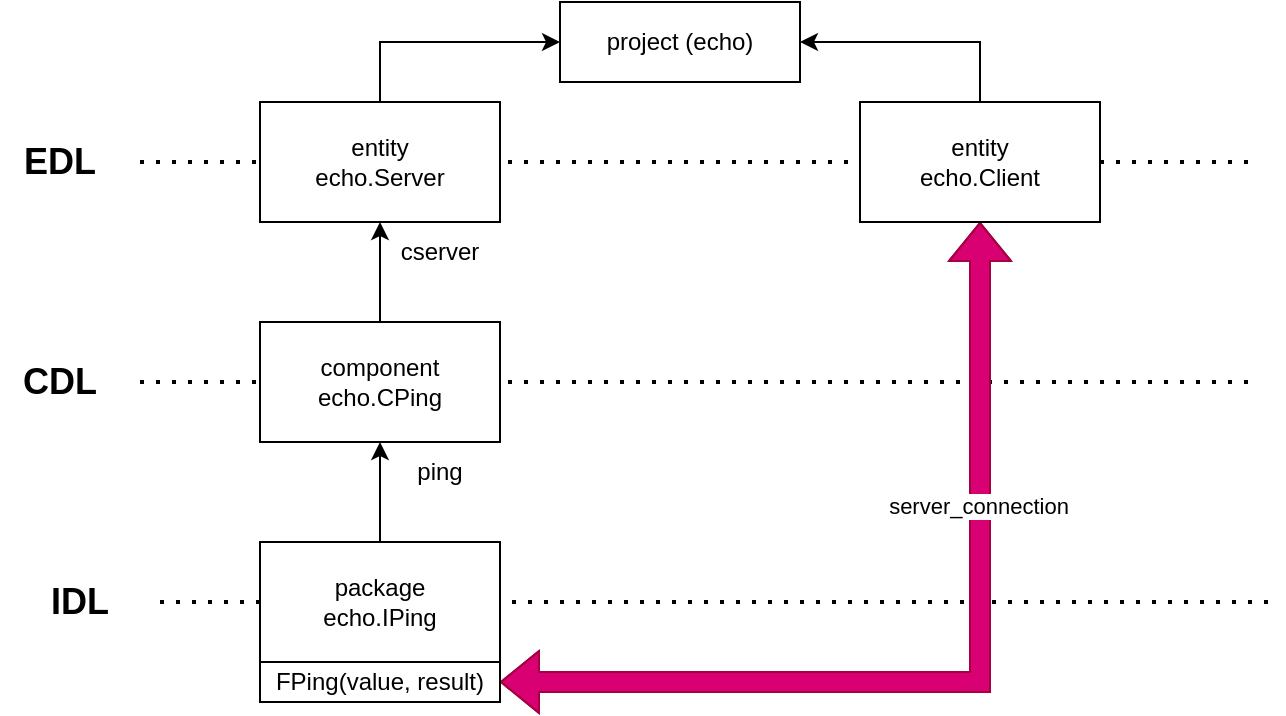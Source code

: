 <mxfile version="21.1.7" type="device">
  <diagram id="C5RBs43oDa-KdzZeNtuy" name="Page-1">
    <mxGraphModel dx="1434" dy="827" grid="1" gridSize="10" guides="1" tooltips="1" connect="1" arrows="1" fold="1" page="1" pageScale="1" pageWidth="827" pageHeight="1169" math="0" shadow="0">
      <root>
        <mxCell id="WIyWlLk6GJQsqaUBKTNV-0" />
        <mxCell id="WIyWlLk6GJQsqaUBKTNV-1" parent="WIyWlLk6GJQsqaUBKTNV-0" />
        <mxCell id="LCkXcD4m9W_phNAqdELi-14" value="" style="endArrow=none;dashed=1;html=1;dashPattern=1 3;strokeWidth=2;rounded=0;" edge="1" parent="WIyWlLk6GJQsqaUBKTNV-1">
          <mxGeometry width="50" height="50" relative="1" as="geometry">
            <mxPoint x="130" y="340" as="sourcePoint" />
            <mxPoint x="690" y="340" as="targetPoint" />
          </mxGeometry>
        </mxCell>
        <mxCell id="LCkXcD4m9W_phNAqdELi-10" value="" style="endArrow=none;dashed=1;html=1;dashPattern=1 3;strokeWidth=2;rounded=0;" edge="1" parent="WIyWlLk6GJQsqaUBKTNV-1">
          <mxGeometry width="50" height="50" relative="1" as="geometry">
            <mxPoint x="120" y="230" as="sourcePoint" />
            <mxPoint x="680" y="230" as="targetPoint" />
          </mxGeometry>
        </mxCell>
        <mxCell id="LCkXcD4m9W_phNAqdELi-4" value="" style="endArrow=none;dashed=1;html=1;dashPattern=1 3;strokeWidth=2;rounded=0;" edge="1" parent="WIyWlLk6GJQsqaUBKTNV-1">
          <mxGeometry width="50" height="50" relative="1" as="geometry">
            <mxPoint x="120" y="120" as="sourcePoint" />
            <mxPoint x="680" y="120" as="targetPoint" />
          </mxGeometry>
        </mxCell>
        <mxCell id="LCkXcD4m9W_phNAqdELi-0" value="project (echo)" style="rounded=0;whiteSpace=wrap;html=1;" vertex="1" parent="WIyWlLk6GJQsqaUBKTNV-1">
          <mxGeometry x="330" y="40" width="120" height="40" as="geometry" />
        </mxCell>
        <mxCell id="LCkXcD4m9W_phNAqdELi-18" style="edgeStyle=orthogonalEdgeStyle;rounded=0;orthogonalLoop=1;jettySize=auto;html=1;exitX=0.5;exitY=0;exitDx=0;exitDy=0;entryX=1;entryY=0.5;entryDx=0;entryDy=0;" edge="1" parent="WIyWlLk6GJQsqaUBKTNV-1" source="LCkXcD4m9W_phNAqdELi-1" target="LCkXcD4m9W_phNAqdELi-0">
          <mxGeometry relative="1" as="geometry" />
        </mxCell>
        <mxCell id="LCkXcD4m9W_phNAqdELi-19" style="edgeStyle=orthogonalEdgeStyle;rounded=0;orthogonalLoop=1;jettySize=auto;html=1;exitX=0.5;exitY=1;exitDx=0;exitDy=0;entryX=1;entryY=0.5;entryDx=0;entryDy=0;fillColor=#d80073;strokeColor=#A50040;shape=flexArrow;startArrow=block;" edge="1" parent="WIyWlLk6GJQsqaUBKTNV-1" source="LCkXcD4m9W_phNAqdELi-1" target="LCkXcD4m9W_phNAqdELi-16">
          <mxGeometry relative="1" as="geometry" />
        </mxCell>
        <mxCell id="LCkXcD4m9W_phNAqdELi-20" value="server_connection" style="edgeLabel;html=1;align=center;verticalAlign=middle;resizable=0;points=[];" vertex="1" connectable="0" parent="LCkXcD4m9W_phNAqdELi-19">
          <mxGeometry x="-0.396" y="-1" relative="1" as="geometry">
            <mxPoint as="offset" />
          </mxGeometry>
        </mxCell>
        <mxCell id="LCkXcD4m9W_phNAqdELi-1" value="entity &lt;br&gt;echo.Client" style="rounded=0;whiteSpace=wrap;html=1;" vertex="1" parent="WIyWlLk6GJQsqaUBKTNV-1">
          <mxGeometry x="480" y="90" width="120" height="60" as="geometry" />
        </mxCell>
        <mxCell id="LCkXcD4m9W_phNAqdELi-17" style="edgeStyle=orthogonalEdgeStyle;rounded=0;orthogonalLoop=1;jettySize=auto;html=1;exitX=0.5;exitY=0;exitDx=0;exitDy=0;entryX=0;entryY=0.5;entryDx=0;entryDy=0;" edge="1" parent="WIyWlLk6GJQsqaUBKTNV-1" source="LCkXcD4m9W_phNAqdELi-2" target="LCkXcD4m9W_phNAqdELi-0">
          <mxGeometry relative="1" as="geometry" />
        </mxCell>
        <mxCell id="LCkXcD4m9W_phNAqdELi-2" value="entity &lt;br&gt;echo.Server" style="rounded=0;whiteSpace=wrap;html=1;" vertex="1" parent="WIyWlLk6GJQsqaUBKTNV-1">
          <mxGeometry x="180" y="90" width="120" height="60" as="geometry" />
        </mxCell>
        <mxCell id="LCkXcD4m9W_phNAqdELi-3" value="&lt;font style=&quot;font-size: 18px;&quot;&gt;&lt;b&gt;EDL&lt;/b&gt;&lt;/font&gt;" style="text;html=1;strokeColor=none;fillColor=none;align=center;verticalAlign=middle;whiteSpace=wrap;rounded=0;" vertex="1" parent="WIyWlLk6GJQsqaUBKTNV-1">
          <mxGeometry x="50" y="105" width="60" height="30" as="geometry" />
        </mxCell>
        <mxCell id="LCkXcD4m9W_phNAqdELi-7" style="edgeStyle=orthogonalEdgeStyle;rounded=0;orthogonalLoop=1;jettySize=auto;html=1;exitX=0.5;exitY=0;exitDx=0;exitDy=0;entryX=0.5;entryY=1;entryDx=0;entryDy=0;" edge="1" parent="WIyWlLk6GJQsqaUBKTNV-1" source="LCkXcD4m9W_phNAqdELi-6" target="LCkXcD4m9W_phNAqdELi-2">
          <mxGeometry relative="1" as="geometry" />
        </mxCell>
        <mxCell id="LCkXcD4m9W_phNAqdELi-6" value="component&lt;br&gt;echo.CPing" style="rounded=0;whiteSpace=wrap;html=1;" vertex="1" parent="WIyWlLk6GJQsqaUBKTNV-1">
          <mxGeometry x="180" y="200" width="120" height="60" as="geometry" />
        </mxCell>
        <mxCell id="LCkXcD4m9W_phNAqdELi-8" value="cserver" style="text;html=1;strokeColor=none;fillColor=none;align=center;verticalAlign=middle;whiteSpace=wrap;rounded=0;" vertex="1" parent="WIyWlLk6GJQsqaUBKTNV-1">
          <mxGeometry x="240" y="150" width="60" height="30" as="geometry" />
        </mxCell>
        <mxCell id="LCkXcD4m9W_phNAqdELi-12" style="edgeStyle=orthogonalEdgeStyle;rounded=0;orthogonalLoop=1;jettySize=auto;html=1;exitX=0.5;exitY=0;exitDx=0;exitDy=0;entryX=0.5;entryY=1;entryDx=0;entryDy=0;" edge="1" parent="WIyWlLk6GJQsqaUBKTNV-1" source="LCkXcD4m9W_phNAqdELi-9" target="LCkXcD4m9W_phNAqdELi-6">
          <mxGeometry relative="1" as="geometry" />
        </mxCell>
        <mxCell id="LCkXcD4m9W_phNAqdELi-9" value="package&lt;br&gt;echo.IPing" style="rounded=0;whiteSpace=wrap;html=1;" vertex="1" parent="WIyWlLk6GJQsqaUBKTNV-1">
          <mxGeometry x="180" y="310" width="120" height="60" as="geometry" />
        </mxCell>
        <mxCell id="LCkXcD4m9W_phNAqdELi-11" value="&lt;font style=&quot;font-size: 18px;&quot;&gt;&lt;b&gt;CDL&lt;/b&gt;&lt;/font&gt;" style="text;html=1;strokeColor=none;fillColor=none;align=center;verticalAlign=middle;whiteSpace=wrap;rounded=0;" vertex="1" parent="WIyWlLk6GJQsqaUBKTNV-1">
          <mxGeometry x="50" y="215" width="60" height="30" as="geometry" />
        </mxCell>
        <mxCell id="LCkXcD4m9W_phNAqdELi-13" value="ping" style="text;html=1;strokeColor=none;fillColor=none;align=center;verticalAlign=middle;whiteSpace=wrap;rounded=0;" vertex="1" parent="WIyWlLk6GJQsqaUBKTNV-1">
          <mxGeometry x="240" y="260" width="60" height="30" as="geometry" />
        </mxCell>
        <mxCell id="LCkXcD4m9W_phNAqdELi-15" value="&lt;font style=&quot;font-size: 18px;&quot;&gt;&lt;b&gt;IDL&lt;/b&gt;&lt;/font&gt;" style="text;html=1;strokeColor=none;fillColor=none;align=center;verticalAlign=middle;whiteSpace=wrap;rounded=0;" vertex="1" parent="WIyWlLk6GJQsqaUBKTNV-1">
          <mxGeometry x="60" y="325" width="60" height="30" as="geometry" />
        </mxCell>
        <mxCell id="LCkXcD4m9W_phNAqdELi-16" value="FPing(value, result)" style="rounded=0;whiteSpace=wrap;html=1;" vertex="1" parent="WIyWlLk6GJQsqaUBKTNV-1">
          <mxGeometry x="180" y="370" width="120" height="20" as="geometry" />
        </mxCell>
      </root>
    </mxGraphModel>
  </diagram>
</mxfile>
